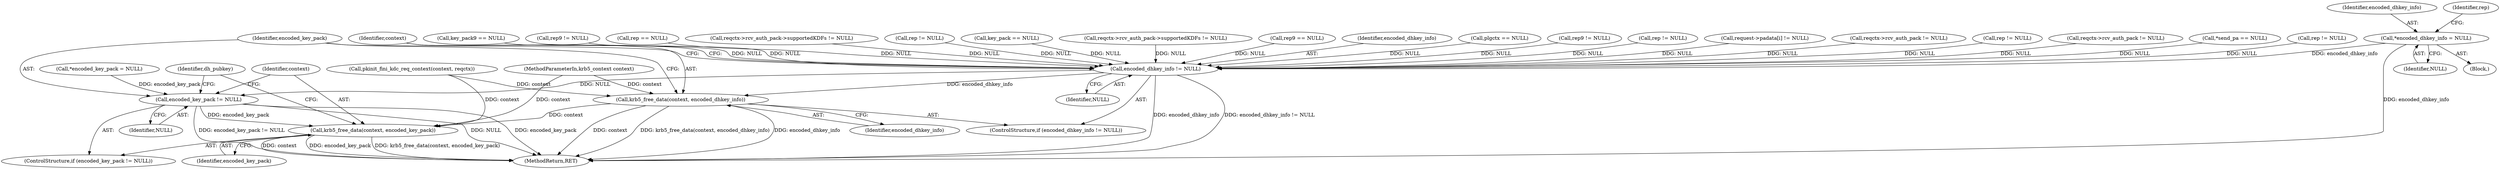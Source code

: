 digraph "0_krb5_db64ca25d661a47b996b4e2645998b5d7f0eb52c@pointer" {
"1000168" [label="(Call,*encoded_dhkey_info = NULL)"];
"1001349" [label="(Call,encoded_dhkey_info != NULL)"];
"1001352" [label="(Call,krb5_free_data(context, encoded_dhkey_info))"];
"1001359" [label="(Call,krb5_free_data(context, encoded_key_pack))"];
"1001356" [label="(Call,encoded_key_pack != NULL)"];
"1000168" [label="(Call,*encoded_dhkey_info = NULL)"];
"1001080" [label="(Call,reqctx->rcv_auth_pack->supportedKDFs != NULL)"];
"1001358" [label="(Identifier,NULL)"];
"1000528" [label="(Call,rep != NULL)"];
"1000764" [label="(Call,key_pack == NULL)"];
"1001339" [label="(Call,pkinit_fini_kdc_req_context(context, reqctx))"];
"1000169" [label="(Identifier,encoded_dhkey_info)"];
"1000122" [label="(Block,)"];
"1001348" [label="(ControlStructure,if (encoded_dhkey_info != NULL))"];
"1001095" [label="(Call,reqctx->rcv_auth_pack->supportedKDFs != NULL)"];
"1000364" [label="(Call,rep9 == NULL)"];
"1000170" [label="(Identifier,NULL)"];
"1001352" [label="(Call,krb5_free_data(context, encoded_dhkey_info))"];
"1001360" [label="(Identifier,context)"];
"1001359" [label="(Call,krb5_free_data(context, encoded_key_pack))"];
"1001350" [label="(Identifier,encoded_dhkey_info)"];
"1000257" [label="(Call,plgctx == NULL)"];
"1001175" [label="(Call,rep9 != NULL)"];
"1001184" [label="(Call,rep != NULL)"];
"1000712" [label="(Call,request->padata[i] != NULL)"];
"1001357" [label="(Identifier,encoded_key_pack)"];
"1001354" [label="(Identifier,encoded_dhkey_info)"];
"1001075" [label="(Call,reqctx->rcv_auth_pack != NULL)"];
"1001356" [label="(Call,encoded_key_pack != NULL)"];
"1001351" [label="(Identifier,NULL)"];
"1000470" [label="(Call,rep != NULL)"];
"1000173" [label="(Identifier,rep)"];
"1001090" [label="(Call,reqctx->rcv_auth_pack != NULL)"];
"1001272" [label="(Call,*send_pa == NULL)"];
"1001066" [label="(Call,rep != NULL)"];
"1000198" [label="(Call,*encoded_key_pack = NULL)"];
"1001353" [label="(Identifier,context)"];
"1001349" [label="(Call,encoded_dhkey_info != NULL)"];
"1001355" [label="(ControlStructure,if (encoded_key_pack != NULL))"];
"1001361" [label="(Identifier,encoded_key_pack)"];
"1001363" [label="(Identifier,dh_pubkey)"];
"1000916" [label="(Call,key_pack9 == NULL)"];
"1000519" [label="(Call,rep9 != NULL)"];
"1000111" [label="(MethodParameterIn,krb5_context context)"];
"1001409" [label="(MethodReturn,RET)"];
"1000344" [label="(Call,rep == NULL)"];
"1000168" -> "1000122"  [label="AST: "];
"1000168" -> "1000170"  [label="CFG: "];
"1000169" -> "1000168"  [label="AST: "];
"1000170" -> "1000168"  [label="AST: "];
"1000173" -> "1000168"  [label="CFG: "];
"1000168" -> "1001409"  [label="DDG: encoded_dhkey_info"];
"1000168" -> "1001349"  [label="DDG: encoded_dhkey_info"];
"1001349" -> "1001348"  [label="AST: "];
"1001349" -> "1001351"  [label="CFG: "];
"1001350" -> "1001349"  [label="AST: "];
"1001351" -> "1001349"  [label="AST: "];
"1001353" -> "1001349"  [label="CFG: "];
"1001357" -> "1001349"  [label="CFG: "];
"1001349" -> "1001409"  [label="DDG: encoded_dhkey_info != NULL"];
"1001349" -> "1001409"  [label="DDG: encoded_dhkey_info"];
"1000257" -> "1001349"  [label="DDG: NULL"];
"1001175" -> "1001349"  [label="DDG: NULL"];
"1000916" -> "1001349"  [label="DDG: NULL"];
"1001080" -> "1001349"  [label="DDG: NULL"];
"1001066" -> "1001349"  [label="DDG: NULL"];
"1000712" -> "1001349"  [label="DDG: NULL"];
"1001095" -> "1001349"  [label="DDG: NULL"];
"1001075" -> "1001349"  [label="DDG: NULL"];
"1000344" -> "1001349"  [label="DDG: NULL"];
"1001272" -> "1001349"  [label="DDG: NULL"];
"1001184" -> "1001349"  [label="DDG: NULL"];
"1000470" -> "1001349"  [label="DDG: NULL"];
"1000528" -> "1001349"  [label="DDG: NULL"];
"1000764" -> "1001349"  [label="DDG: NULL"];
"1001090" -> "1001349"  [label="DDG: NULL"];
"1000364" -> "1001349"  [label="DDG: NULL"];
"1000519" -> "1001349"  [label="DDG: NULL"];
"1001349" -> "1001352"  [label="DDG: encoded_dhkey_info"];
"1001349" -> "1001356"  [label="DDG: NULL"];
"1001352" -> "1001348"  [label="AST: "];
"1001352" -> "1001354"  [label="CFG: "];
"1001353" -> "1001352"  [label="AST: "];
"1001354" -> "1001352"  [label="AST: "];
"1001357" -> "1001352"  [label="CFG: "];
"1001352" -> "1001409"  [label="DDG: context"];
"1001352" -> "1001409"  [label="DDG: krb5_free_data(context, encoded_dhkey_info)"];
"1001352" -> "1001409"  [label="DDG: encoded_dhkey_info"];
"1001339" -> "1001352"  [label="DDG: context"];
"1000111" -> "1001352"  [label="DDG: context"];
"1001352" -> "1001359"  [label="DDG: context"];
"1001359" -> "1001355"  [label="AST: "];
"1001359" -> "1001361"  [label="CFG: "];
"1001360" -> "1001359"  [label="AST: "];
"1001361" -> "1001359"  [label="AST: "];
"1001363" -> "1001359"  [label="CFG: "];
"1001359" -> "1001409"  [label="DDG: krb5_free_data(context, encoded_key_pack)"];
"1001359" -> "1001409"  [label="DDG: context"];
"1001359" -> "1001409"  [label="DDG: encoded_key_pack"];
"1001339" -> "1001359"  [label="DDG: context"];
"1000111" -> "1001359"  [label="DDG: context"];
"1001356" -> "1001359"  [label="DDG: encoded_key_pack"];
"1001356" -> "1001355"  [label="AST: "];
"1001356" -> "1001358"  [label="CFG: "];
"1001357" -> "1001356"  [label="AST: "];
"1001358" -> "1001356"  [label="AST: "];
"1001360" -> "1001356"  [label="CFG: "];
"1001363" -> "1001356"  [label="CFG: "];
"1001356" -> "1001409"  [label="DDG: encoded_key_pack"];
"1001356" -> "1001409"  [label="DDG: encoded_key_pack != NULL"];
"1001356" -> "1001409"  [label="DDG: NULL"];
"1000198" -> "1001356"  [label="DDG: encoded_key_pack"];
}
